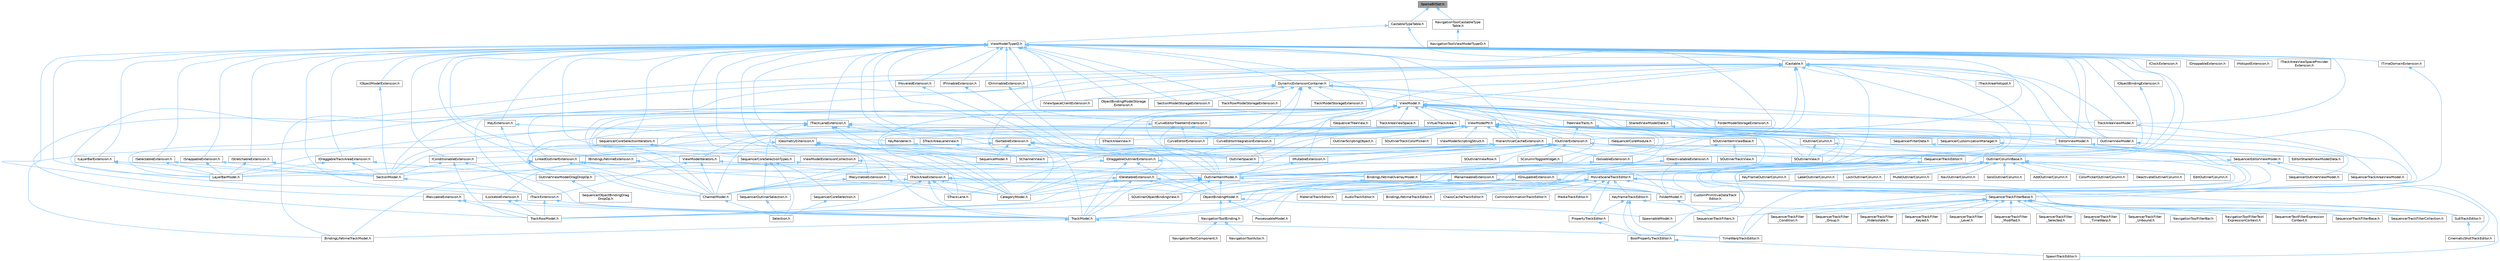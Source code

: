 digraph "SparseBitSet.h"
{
 // INTERACTIVE_SVG=YES
 // LATEX_PDF_SIZE
  bgcolor="transparent";
  edge [fontname=Helvetica,fontsize=10,labelfontname=Helvetica,labelfontsize=10];
  node [fontname=Helvetica,fontsize=10,shape=box,height=0.2,width=0.4];
  Node1 [id="Node000001",label="SparseBitSet.h",height=0.2,width=0.4,color="gray40", fillcolor="grey60", style="filled", fontcolor="black",tooltip=" "];
  Node1 -> Node2 [id="edge1_Node000001_Node000002",dir="back",color="steelblue1",style="solid",tooltip=" "];
  Node2 [id="Node000002",label="CastableTypeTable.h",height=0.2,width=0.4,color="grey40", fillcolor="white", style="filled",URL="$d4/dab/CastableTypeTable_8h.html",tooltip=" "];
  Node2 -> Node3 [id="edge2_Node000002_Node000003",dir="back",color="steelblue1",style="solid",tooltip=" "];
  Node3 [id="Node000003",label="ICastable.h",height=0.2,width=0.4,color="grey40", fillcolor="white", style="filled",URL="$de/de7/ICastable_8h.html",tooltip=" "];
  Node3 -> Node4 [id="edge3_Node000003_Node000004",dir="back",color="steelblue1",style="solid",tooltip=" "];
  Node4 [id="Node000004",label="BindingLifetimeOverlayModel.h",height=0.2,width=0.4,color="grey40", fillcolor="white", style="filled",URL="$d2/d69/BindingLifetimeOverlayModel_8h.html",tooltip=" "];
  Node4 -> Node5 [id="edge4_Node000004_Node000005",dir="back",color="steelblue1",style="solid",tooltip=" "];
  Node5 [id="Node000005",label="ObjectBindingModel.h",height=0.2,width=0.4,color="grey40", fillcolor="white", style="filled",URL="$de/dbc/ObjectBindingModel_8h.html",tooltip=" "];
  Node5 -> Node6 [id="edge5_Node000005_Node000006",dir="back",color="steelblue1",style="solid",tooltip=" "];
  Node6 [id="Node000006",label="NavigationToolBinding.h",height=0.2,width=0.4,color="grey40", fillcolor="white", style="filled",URL="$d0/db5/NavigationToolBinding_8h.html",tooltip=" "];
  Node6 -> Node7 [id="edge6_Node000006_Node000007",dir="back",color="steelblue1",style="solid",tooltip=" "];
  Node7 [id="Node000007",label="NavigationToolActor.h",height=0.2,width=0.4,color="grey40", fillcolor="white", style="filled",URL="$d6/da8/NavigationToolActor_8h.html",tooltip=" "];
  Node6 -> Node8 [id="edge7_Node000006_Node000008",dir="back",color="steelblue1",style="solid",tooltip=" "];
  Node8 [id="Node000008",label="NavigationToolComponent.h",height=0.2,width=0.4,color="grey40", fillcolor="white", style="filled",URL="$d7/dfc/NavigationToolComponent_8h.html",tooltip=" "];
  Node5 -> Node9 [id="edge8_Node000005_Node000009",dir="back",color="steelblue1",style="solid",tooltip=" "];
  Node9 [id="Node000009",label="PossessableModel.h",height=0.2,width=0.4,color="grey40", fillcolor="white", style="filled",URL="$d5/d01/PossessableModel_8h.html",tooltip=" "];
  Node5 -> Node10 [id="edge9_Node000005_Node000010",dir="back",color="steelblue1",style="solid",tooltip=" "];
  Node10 [id="Node000010",label="SpawnableModel.h",height=0.2,width=0.4,color="grey40", fillcolor="white", style="filled",URL="$d0/dd5/SpawnableModel_8h.html",tooltip=" "];
  Node3 -> Node11 [id="edge10_Node000003_Node000011",dir="back",color="steelblue1",style="solid",tooltip=" "];
  Node11 [id="Node000011",label="BindingLifetimeTrackModel.h",height=0.2,width=0.4,color="grey40", fillcolor="white", style="filled",URL="$d5/d30/BindingLifetimeTrackModel_8h.html",tooltip=" "];
  Node3 -> Node12 [id="edge11_Node000003_Node000012",dir="back",color="steelblue1",style="solid",tooltip=" "];
  Node12 [id="Node000012",label="CategoryModel.h",height=0.2,width=0.4,color="grey40", fillcolor="white", style="filled",URL="$db/dfe/CategoryModel_8h.html",tooltip=" "];
  Node3 -> Node13 [id="edge12_Node000003_Node000013",dir="back",color="steelblue1",style="solid",tooltip=" "];
  Node13 [id="Node000013",label="ChannelModel.h",height=0.2,width=0.4,color="grey40", fillcolor="white", style="filled",URL="$de/d30/ChannelModel_8h.html",tooltip=" "];
  Node13 -> Node14 [id="edge13_Node000013_Node000014",dir="back",color="steelblue1",style="solid",tooltip=" "];
  Node14 [id="Node000014",label="Selection.h",height=0.2,width=0.4,color="grey40", fillcolor="white", style="filled",URL="$dd/dc2/Editor_2Sequencer_2Public_2MVVM_2Selection_2Selection_8h.html",tooltip=" "];
  Node3 -> Node15 [id="edge14_Node000003_Node000015",dir="back",color="steelblue1",style="solid",tooltip=" "];
  Node15 [id="Node000015",label="DynamicExtensionContainer.h",height=0.2,width=0.4,color="grey40", fillcolor="white", style="filled",URL="$db/d88/DynamicExtensionContainer_8h.html",tooltip=" "];
  Node15 -> Node16 [id="edge15_Node000015_Node000016",dir="back",color="steelblue1",style="solid",tooltip=" "];
  Node16 [id="Node000016",label="CurveEditorExtension.h",height=0.2,width=0.4,color="grey40", fillcolor="white", style="filled",URL="$da/d91/CurveEditorExtension_8h.html",tooltip=" "];
  Node15 -> Node17 [id="edge16_Node000015_Node000017",dir="back",color="steelblue1",style="solid",tooltip=" "];
  Node17 [id="Node000017",label="CurveEditorIntegrationExtension.h",height=0.2,width=0.4,color="grey40", fillcolor="white", style="filled",URL="$d9/ddc/CurveEditorIntegrationExtension_8h.html",tooltip=" "];
  Node15 -> Node18 [id="edge17_Node000015_Node000018",dir="back",color="steelblue1",style="solid",tooltip=" "];
  Node18 [id="Node000018",label="FolderModelStorageExtension.h",height=0.2,width=0.4,color="grey40", fillcolor="white", style="filled",URL="$d6/d60/FolderModelStorageExtension_8h.html",tooltip=" "];
  Node15 -> Node19 [id="edge18_Node000015_Node000019",dir="back",color="steelblue1",style="solid",tooltip=" "];
  Node19 [id="Node000019",label="HierarchicalCacheExtension.h",height=0.2,width=0.4,color="grey40", fillcolor="white", style="filled",URL="$da/d29/HierarchicalCacheExtension_8h.html",tooltip=" "];
  Node19 -> Node20 [id="edge19_Node000019_Node000020",dir="back",color="steelblue1",style="solid",tooltip=" "];
  Node20 [id="Node000020",label="IConditionableExtension.h",height=0.2,width=0.4,color="grey40", fillcolor="white", style="filled",URL="$d3/d60/IConditionableExtension_8h.html",tooltip=" "];
  Node20 -> Node21 [id="edge20_Node000020_Node000021",dir="back",color="steelblue1",style="solid",tooltip=" "];
  Node21 [id="Node000021",label="SectionModel.h",height=0.2,width=0.4,color="grey40", fillcolor="white", style="filled",URL="$d7/d0c/SectionModel_8h.html",tooltip=" "];
  Node21 -> Node22 [id="edge21_Node000021_Node000022",dir="back",color="steelblue1",style="solid",tooltip=" "];
  Node22 [id="Node000022",label="ITrackExtension.h",height=0.2,width=0.4,color="grey40", fillcolor="white", style="filled",URL="$d4/d09/ITrackExtension_8h.html",tooltip=" "];
  Node22 -> Node23 [id="edge22_Node000022_Node000023",dir="back",color="steelblue1",style="solid",tooltip=" "];
  Node23 [id="Node000023",label="TrackModel.h",height=0.2,width=0.4,color="grey40", fillcolor="white", style="filled",URL="$db/d94/TrackModel_8h.html",tooltip=" "];
  Node23 -> Node11 [id="edge23_Node000023_Node000011",dir="back",color="steelblue1",style="solid",tooltip=" "];
  Node23 -> Node24 [id="edge24_Node000023_Node000024",dir="back",color="steelblue1",style="solid",tooltip=" "];
  Node24 [id="Node000024",label="TimeWarpTrackEditor.h",height=0.2,width=0.4,color="grey40", fillcolor="white", style="filled",URL="$dc/d2e/TimeWarpTrackEditor_8h.html",tooltip=" "];
  Node22 -> Node25 [id="edge25_Node000022_Node000025",dir="back",color="steelblue1",style="solid",tooltip=" "];
  Node25 [id="Node000025",label="TrackRowModel.h",height=0.2,width=0.4,color="grey40", fillcolor="white", style="filled",URL="$d8/db5/TrackRowModel_8h.html",tooltip=" "];
  Node20 -> Node23 [id="edge26_Node000020_Node000023",dir="back",color="steelblue1",style="solid",tooltip=" "];
  Node20 -> Node25 [id="edge27_Node000020_Node000025",dir="back",color="steelblue1",style="solid",tooltip=" "];
  Node19 -> Node26 [id="edge28_Node000019_Node000026",dir="back",color="steelblue1",style="solid",tooltip=" "];
  Node26 [id="Node000026",label="IDeactivatableExtension.h",height=0.2,width=0.4,color="grey40", fillcolor="white", style="filled",URL="$dd/d9e/IDeactivatableExtension_8h.html",tooltip=" "];
  Node26 -> Node27 [id="edge29_Node000026_Node000027",dir="back",color="steelblue1",style="solid",tooltip=" "];
  Node27 [id="Node000027",label="FolderModel.h",height=0.2,width=0.4,color="grey40", fillcolor="white", style="filled",URL="$d4/d1d/FolderModel_8h.html",tooltip=" "];
  Node27 -> Node28 [id="edge30_Node000027_Node000028",dir="back",color="steelblue1",style="solid",tooltip=" "];
  Node28 [id="Node000028",label="SequencerTrackFilters.h",height=0.2,width=0.4,color="grey40", fillcolor="white", style="filled",URL="$df/d72/SequencerTrackFilters_8h.html",tooltip=" "];
  Node26 -> Node29 [id="edge31_Node000026_Node000029",dir="back",color="steelblue1",style="solid",tooltip=" "];
  Node29 [id="Node000029",label="OutlinerItemModel.h",height=0.2,width=0.4,color="grey40", fillcolor="white", style="filled",URL="$da/dbf/OutlinerItemModel_8h.html",tooltip=" "];
  Node29 -> Node12 [id="edge32_Node000029_Node000012",dir="back",color="steelblue1",style="solid",tooltip=" "];
  Node29 -> Node13 [id="edge33_Node000029_Node000013",dir="back",color="steelblue1",style="solid",tooltip=" "];
  Node29 -> Node27 [id="edge34_Node000029_Node000027",dir="back",color="steelblue1",style="solid",tooltip=" "];
  Node29 -> Node5 [id="edge35_Node000029_Node000005",dir="back",color="steelblue1",style="solid",tooltip=" "];
  Node29 -> Node30 [id="edge36_Node000029_Node000030",dir="back",color="steelblue1",style="solid",tooltip=" "];
  Node30 [id="Node000030",label="SOutlinerObjectBindingView.h",height=0.2,width=0.4,color="grey40", fillcolor="white", style="filled",URL="$d1/dfa/SOutlinerObjectBindingView_8h.html",tooltip=" "];
  Node29 -> Node23 [id="edge37_Node000029_Node000023",dir="back",color="steelblue1",style="solid",tooltip=" "];
  Node29 -> Node25 [id="edge38_Node000029_Node000025",dir="back",color="steelblue1",style="solid",tooltip=" "];
  Node19 -> Node31 [id="edge39_Node000019_Node000031",dir="back",color="steelblue1",style="solid",tooltip=" "];
  Node31 [id="Node000031",label="ILockableExtension.h",height=0.2,width=0.4,color="grey40", fillcolor="white", style="filled",URL="$dd/d3f/ILockableExtension_8h.html",tooltip=" "];
  Node31 -> Node23 [id="edge40_Node000031_Node000023",dir="back",color="steelblue1",style="solid",tooltip=" "];
  Node31 -> Node25 [id="edge41_Node000031_Node000025",dir="back",color="steelblue1",style="solid",tooltip=" "];
  Node19 -> Node32 [id="edge42_Node000019_Node000032",dir="back",color="steelblue1",style="solid",tooltip=" "];
  Node32 [id="Node000032",label="IMutableExtension.h",height=0.2,width=0.4,color="grey40", fillcolor="white", style="filled",URL="$d9/dca/IMutableExtension_8h.html",tooltip=" "];
  Node32 -> Node29 [id="edge43_Node000032_Node000029",dir="back",color="steelblue1",style="solid",tooltip=" "];
  Node19 -> Node33 [id="edge44_Node000019_Node000033",dir="back",color="steelblue1",style="solid",tooltip=" "];
  Node33 [id="Node000033",label="ISoloableExtension.h",height=0.2,width=0.4,color="grey40", fillcolor="white", style="filled",URL="$d8/d58/ISoloableExtension_8h.html",tooltip=" "];
  Node33 -> Node29 [id="edge45_Node000033_Node000029",dir="back",color="steelblue1",style="solid",tooltip=" "];
  Node19 -> Node29 [id="edge46_Node000019_Node000029",dir="back",color="steelblue1",style="solid",tooltip=" "];
  Node15 -> Node34 [id="edge47_Node000015_Node000034",dir="back",color="steelblue1",style="solid",tooltip=" "];
  Node34 [id="Node000034",label="IViewSpaceClientExtension.h",height=0.2,width=0.4,color="grey40", fillcolor="white", style="filled",URL="$d4/d5c/IViewSpaceClientExtension_8h.html",tooltip=" "];
  Node15 -> Node35 [id="edge48_Node000015_Node000035",dir="back",color="steelblue1",style="solid",tooltip=" "];
  Node35 [id="Node000035",label="ObjectBindingModelStorage\lExtension.h",height=0.2,width=0.4,color="grey40", fillcolor="white", style="filled",URL="$d0/d9f/ObjectBindingModelStorageExtension_8h.html",tooltip=" "];
  Node15 -> Node36 [id="edge49_Node000015_Node000036",dir="back",color="steelblue1",style="solid",tooltip=" "];
  Node36 [id="Node000036",label="SectionModelStorageExtension.h",height=0.2,width=0.4,color="grey40", fillcolor="white", style="filled",URL="$dd/d78/SectionModelStorageExtension_8h.html",tooltip=" "];
  Node15 -> Node24 [id="edge50_Node000015_Node000024",dir="back",color="steelblue1",style="solid",tooltip=" "];
  Node15 -> Node37 [id="edge51_Node000015_Node000037",dir="back",color="steelblue1",style="solid",tooltip=" "];
  Node37 [id="Node000037",label="TrackModelStorageExtension.h",height=0.2,width=0.4,color="grey40", fillcolor="white", style="filled",URL="$d8/d98/TrackModelStorageExtension_8h.html",tooltip=" "];
  Node15 -> Node38 [id="edge52_Node000015_Node000038",dir="back",color="steelblue1",style="solid",tooltip=" "];
  Node38 [id="Node000038",label="TrackRowModelStorageExtension.h",height=0.2,width=0.4,color="grey40", fillcolor="white", style="filled",URL="$d7/d9d/TrackRowModelStorageExtension_8h.html",tooltip=" "];
  Node15 -> Node39 [id="edge53_Node000015_Node000039",dir="back",color="steelblue1",style="solid",tooltip=" "];
  Node39 [id="Node000039",label="ViewModel.h",height=0.2,width=0.4,color="grey40", fillcolor="white", style="filled",URL="$d1/df9/ViewModel_8h.html",tooltip=" "];
  Node39 -> Node4 [id="edge54_Node000039_Node000004",dir="back",color="steelblue1",style="solid",tooltip=" "];
  Node39 -> Node12 [id="edge55_Node000039_Node000012",dir="back",color="steelblue1",style="solid",tooltip=" "];
  Node39 -> Node13 [id="edge56_Node000039_Node000013",dir="back",color="steelblue1",style="solid",tooltip=" "];
  Node39 -> Node16 [id="edge57_Node000039_Node000016",dir="back",color="steelblue1",style="solid",tooltip=" "];
  Node39 -> Node17 [id="edge58_Node000039_Node000017",dir="back",color="steelblue1",style="solid",tooltip=" "];
  Node39 -> Node40 [id="edge59_Node000039_Node000040",dir="back",color="steelblue1",style="solid",tooltip=" "];
  Node40 [id="Node000040",label="EditorViewModel.h",height=0.2,width=0.4,color="grey40", fillcolor="white", style="filled",URL="$da/d6b/EditorViewModel_8h.html",tooltip=" "];
  Node40 -> Node41 [id="edge60_Node000040_Node000041",dir="back",color="steelblue1",style="solid",tooltip=" "];
  Node41 [id="Node000041",label="EditorSharedViewModelData.h",height=0.2,width=0.4,color="grey40", fillcolor="white", style="filled",URL="$dd/dc7/EditorSharedViewModelData_8h.html",tooltip=" "];
  Node40 -> Node42 [id="edge61_Node000040_Node000042",dir="back",color="steelblue1",style="solid",tooltip=" "];
  Node42 [id="Node000042",label="SequencerEditorViewModel.h",height=0.2,width=0.4,color="grey40", fillcolor="white", style="filled",URL="$da/d57/SequencerEditorViewModel_8h.html",tooltip=" "];
  Node42 -> Node4 [id="edge62_Node000042_Node000004",dir="back",color="steelblue1",style="solid",tooltip=" "];
  Node42 -> Node43 [id="edge63_Node000042_Node000043",dir="back",color="steelblue1",style="solid",tooltip=" "];
  Node43 [id="Node000043",label="SequencerOutlinerViewModel.h",height=0.2,width=0.4,color="grey40", fillcolor="white", style="filled",URL="$da/d12/SequencerOutlinerViewModel_8h.html",tooltip=" "];
  Node42 -> Node44 [id="edge64_Node000042_Node000044",dir="back",color="steelblue1",style="solid",tooltip=" "];
  Node44 [id="Node000044",label="SequencerTrackAreaViewModel.h",height=0.2,width=0.4,color="grey40", fillcolor="white", style="filled",URL="$d9/dd2/SequencerTrackAreaViewModel_8h.html",tooltip=" "];
  Node39 -> Node27 [id="edge65_Node000039_Node000027",dir="back",color="steelblue1",style="solid",tooltip=" "];
  Node39 -> Node18 [id="edge66_Node000039_Node000018",dir="back",color="steelblue1",style="solid",tooltip=" "];
  Node39 -> Node45 [id="edge67_Node000039_Node000045",dir="back",color="steelblue1",style="solid",tooltip=" "];
  Node45 [id="Node000045",label="IOutlinerExtension.h",height=0.2,width=0.4,color="grey40", fillcolor="white", style="filled",URL="$db/d1a/IOutlinerExtension_8h.html",tooltip=" "];
  Node45 -> Node12 [id="edge68_Node000045_Node000012",dir="back",color="steelblue1",style="solid",tooltip=" "];
  Node45 -> Node13 [id="edge69_Node000045_Node000013",dir="back",color="steelblue1",style="solid",tooltip=" "];
  Node45 -> Node27 [id="edge70_Node000045_Node000027",dir="back",color="steelblue1",style="solid",tooltip=" "];
  Node45 -> Node46 [id="edge71_Node000045_Node000046",dir="back",color="steelblue1",style="solid",tooltip=" "];
  Node46 [id="Node000046",label="ISequencerTrackEditor.h",height=0.2,width=0.4,color="grey40", fillcolor="white", style="filled",URL="$df/dca/ISequencerTrackEditor_8h.html",tooltip=" "];
  Node46 -> Node47 [id="edge72_Node000046_Node000047",dir="back",color="steelblue1",style="solid",tooltip=" "];
  Node47 [id="Node000047",label="AudioTrackEditor.h",height=0.2,width=0.4,color="grey40", fillcolor="white", style="filled",URL="$dd/d96/AudioTrackEditor_8h.html",tooltip=" "];
  Node46 -> Node48 [id="edge73_Node000046_Node000048",dir="back",color="steelblue1",style="solid",tooltip=" "];
  Node48 [id="Node000048",label="BoolPropertyTrackEditor.h",height=0.2,width=0.4,color="grey40", fillcolor="white", style="filled",URL="$db/d07/BoolPropertyTrackEditor_8h.html",tooltip=" "];
  Node48 -> Node49 [id="edge74_Node000048_Node000049",dir="back",color="steelblue1",style="solid",tooltip=" "];
  Node49 [id="Node000049",label="SpawnTrackEditor.h",height=0.2,width=0.4,color="grey40", fillcolor="white", style="filled",URL="$d5/dac/SpawnTrackEditor_8h.html",tooltip=" "];
  Node46 -> Node50 [id="edge75_Node000046_Node000050",dir="back",color="steelblue1",style="solid",tooltip=" "];
  Node50 [id="Node000050",label="CinematicShotTrackEditor.h",height=0.2,width=0.4,color="grey40", fillcolor="white", style="filled",URL="$d3/d0c/CinematicShotTrackEditor_8h.html",tooltip=" "];
  Node46 -> Node51 [id="edge76_Node000046_Node000051",dir="back",color="steelblue1",style="solid",tooltip=" "];
  Node51 [id="Node000051",label="CustomPrimitiveDataTrack\lEditor.h",height=0.2,width=0.4,color="grey40", fillcolor="white", style="filled",URL="$dc/d8f/CustomPrimitiveDataTrackEditor_8h.html",tooltip=" "];
  Node46 -> Node52 [id="edge77_Node000046_Node000052",dir="back",color="steelblue1",style="solid",tooltip=" "];
  Node52 [id="Node000052",label="MaterialTrackEditor.h",height=0.2,width=0.4,color="grey40", fillcolor="white", style="filled",URL="$d1/d9f/MaterialTrackEditor_8h.html",tooltip=" "];
  Node46 -> Node53 [id="edge78_Node000046_Node000053",dir="back",color="steelblue1",style="solid",tooltip=" "];
  Node53 [id="Node000053",label="MovieSceneTrackEditor.h",height=0.2,width=0.4,color="grey40", fillcolor="white", style="filled",URL="$db/d6c/MovieSceneTrackEditor_8h.html",tooltip=" "];
  Node53 -> Node47 [id="edge79_Node000053_Node000047",dir="back",color="steelblue1",style="solid",tooltip=" "];
  Node53 -> Node54 [id="edge80_Node000053_Node000054",dir="back",color="steelblue1",style="solid",tooltip=" "];
  Node54 [id="Node000054",label="BindingLifetimeTrackEditor.h",height=0.2,width=0.4,color="grey40", fillcolor="white", style="filled",URL="$db/d3c/BindingLifetimeTrackEditor_8h.html",tooltip=" "];
  Node53 -> Node55 [id="edge81_Node000053_Node000055",dir="back",color="steelblue1",style="solid",tooltip=" "];
  Node55 [id="Node000055",label="ChaosCacheTrackEditor.h",height=0.2,width=0.4,color="grey40", fillcolor="white", style="filled",URL="$db/d36/ChaosCacheTrackEditor_8h.html",tooltip=" "];
  Node53 -> Node56 [id="edge82_Node000053_Node000056",dir="back",color="steelblue1",style="solid",tooltip=" "];
  Node56 [id="Node000056",label="CommonAnimationTrackEditor.h",height=0.2,width=0.4,color="grey40", fillcolor="white", style="filled",URL="$d9/d6e/CommonAnimationTrackEditor_8h.html",tooltip=" "];
  Node53 -> Node51 [id="edge83_Node000053_Node000051",dir="back",color="steelblue1",style="solid",tooltip=" "];
  Node53 -> Node57 [id="edge84_Node000053_Node000057",dir="back",color="steelblue1",style="solid",tooltip=" "];
  Node57 [id="Node000057",label="KeyframeTrackEditor.h",height=0.2,width=0.4,color="grey40", fillcolor="white", style="filled",URL="$dd/d47/KeyframeTrackEditor_8h.html",tooltip=" "];
  Node57 -> Node48 [id="edge85_Node000057_Node000048",dir="back",color="steelblue1",style="solid",tooltip=" "];
  Node57 -> Node58 [id="edge86_Node000057_Node000058",dir="back",color="steelblue1",style="solid",tooltip=" "];
  Node58 [id="Node000058",label="PropertyTrackEditor.h",height=0.2,width=0.4,color="grey40", fillcolor="white", style="filled",URL="$da/d9a/PropertyTrackEditor_8h.html",tooltip=" "];
  Node58 -> Node48 [id="edge87_Node000058_Node000048",dir="back",color="steelblue1",style="solid",tooltip=" "];
  Node57 -> Node59 [id="edge88_Node000057_Node000059",dir="back",color="steelblue1",style="solid",tooltip=" "];
  Node59 [id="Node000059",label="SubTrackEditor.h",height=0.2,width=0.4,color="grey40", fillcolor="white", style="filled",URL="$d8/d5b/SubTrackEditor_8h.html",tooltip=" "];
  Node59 -> Node50 [id="edge89_Node000059_Node000050",dir="back",color="steelblue1",style="solid",tooltip=" "];
  Node57 -> Node24 [id="edge90_Node000057_Node000024",dir="back",color="steelblue1",style="solid",tooltip=" "];
  Node53 -> Node52 [id="edge91_Node000053_Node000052",dir="back",color="steelblue1",style="solid",tooltip=" "];
  Node53 -> Node60 [id="edge92_Node000053_Node000060",dir="back",color="steelblue1",style="solid",tooltip=" "];
  Node60 [id="Node000060",label="MediaTrackEditor.h",height=0.2,width=0.4,color="grey40", fillcolor="white", style="filled",URL="$d0/d41/MediaTrackEditor_8h.html",tooltip=" "];
  Node53 -> Node58 [id="edge93_Node000053_Node000058",dir="back",color="steelblue1",style="solid",tooltip=" "];
  Node53 -> Node61 [id="edge94_Node000053_Node000061",dir="back",color="steelblue1",style="solid",tooltip=" "];
  Node61 [id="Node000061",label="SequencerTrackFilterBase.h",height=0.2,width=0.4,color="grey40", fillcolor="white", style="filled",URL="$d8/def/Filters_2SequencerTrackFilterBase_8h.html",tooltip=" "];
  Node61 -> Node62 [id="edge95_Node000061_Node000062",dir="back",color="steelblue1",style="solid",tooltip=" "];
  Node62 [id="Node000062",label="NavigationToolFilterBar.h",height=0.2,width=0.4,color="grey40", fillcolor="white", style="filled",URL="$df/d14/NavigationToolFilterBar_8h.html",tooltip=" "];
  Node61 -> Node63 [id="edge96_Node000061_Node000063",dir="back",color="steelblue1",style="solid",tooltip=" "];
  Node63 [id="Node000063",label="NavigationToolFilterText\lExpressionContext.h",height=0.2,width=0.4,color="grey40", fillcolor="white", style="filled",URL="$d8/dd2/NavigationToolFilterTextExpressionContext_8h.html",tooltip=" "];
  Node61 -> Node64 [id="edge97_Node000061_Node000064",dir="back",color="steelblue1",style="solid",tooltip=" "];
  Node64 [id="Node000064",label="SequencerTextFilterExpression\lContext.h",height=0.2,width=0.4,color="grey40", fillcolor="white", style="filled",URL="$d0/d9f/SequencerTextFilterExpressionContext_8h.html",tooltip=" "];
  Node61 -> Node65 [id="edge98_Node000061_Node000065",dir="back",color="steelblue1",style="solid",tooltip=" "];
  Node65 [id="Node000065",label="SequencerTrackFilterBase.h",height=0.2,width=0.4,color="grey40", fillcolor="white", style="filled",URL="$d8/d4d/SequencerTrackFilterBase_8h.html",tooltip=" "];
  Node61 -> Node66 [id="edge99_Node000061_Node000066",dir="back",color="steelblue1",style="solid",tooltip=" "];
  Node66 [id="Node000066",label="SequencerTrackFilterCollection.h",height=0.2,width=0.4,color="grey40", fillcolor="white", style="filled",URL="$d8/de2/SequencerTrackFilterCollection_8h.html",tooltip=" "];
  Node61 -> Node67 [id="edge100_Node000061_Node000067",dir="back",color="steelblue1",style="solid",tooltip=" "];
  Node67 [id="Node000067",label="SequencerTrackFilter\l_Condition.h",height=0.2,width=0.4,color="grey40", fillcolor="white", style="filled",URL="$df/d17/SequencerTrackFilter__Condition_8h.html",tooltip=" "];
  Node61 -> Node68 [id="edge101_Node000061_Node000068",dir="back",color="steelblue1",style="solid",tooltip=" "];
  Node68 [id="Node000068",label="SequencerTrackFilter\l_Group.h",height=0.2,width=0.4,color="grey40", fillcolor="white", style="filled",URL="$da/dea/SequencerTrackFilter__Group_8h.html",tooltip=" "];
  Node61 -> Node69 [id="edge102_Node000061_Node000069",dir="back",color="steelblue1",style="solid",tooltip=" "];
  Node69 [id="Node000069",label="SequencerTrackFilter\l_HideIsolate.h",height=0.2,width=0.4,color="grey40", fillcolor="white", style="filled",URL="$d3/d55/SequencerTrackFilter__HideIsolate_8h.html",tooltip=" "];
  Node61 -> Node70 [id="edge103_Node000061_Node000070",dir="back",color="steelblue1",style="solid",tooltip=" "];
  Node70 [id="Node000070",label="SequencerTrackFilter\l_Keyed.h",height=0.2,width=0.4,color="grey40", fillcolor="white", style="filled",URL="$d4/d2d/SequencerTrackFilter__Keyed_8h.html",tooltip=" "];
  Node61 -> Node71 [id="edge104_Node000061_Node000071",dir="back",color="steelblue1",style="solid",tooltip=" "];
  Node71 [id="Node000071",label="SequencerTrackFilter\l_Level.h",height=0.2,width=0.4,color="grey40", fillcolor="white", style="filled",URL="$d2/d6c/SequencerTrackFilter__Level_8h.html",tooltip=" "];
  Node61 -> Node72 [id="edge105_Node000061_Node000072",dir="back",color="steelblue1",style="solid",tooltip=" "];
  Node72 [id="Node000072",label="SequencerTrackFilter\l_Modified.h",height=0.2,width=0.4,color="grey40", fillcolor="white", style="filled",URL="$d0/dd9/SequencerTrackFilter__Modified_8h.html",tooltip=" "];
  Node61 -> Node73 [id="edge106_Node000061_Node000073",dir="back",color="steelblue1",style="solid",tooltip=" "];
  Node73 [id="Node000073",label="SequencerTrackFilter\l_Selected.h",height=0.2,width=0.4,color="grey40", fillcolor="white", style="filled",URL="$dc/d54/SequencerTrackFilter__Selected_8h.html",tooltip=" "];
  Node61 -> Node74 [id="edge107_Node000061_Node000074",dir="back",color="steelblue1",style="solid",tooltip=" "];
  Node74 [id="Node000074",label="SequencerTrackFilter\l_TimeWarp.h",height=0.2,width=0.4,color="grey40", fillcolor="white", style="filled",URL="$d6/dd0/SequencerTrackFilter__TimeWarp_8h.html",tooltip=" "];
  Node61 -> Node75 [id="edge108_Node000061_Node000075",dir="back",color="steelblue1",style="solid",tooltip=" "];
  Node75 [id="Node000075",label="SequencerTrackFilter\l_Unbound.h",height=0.2,width=0.4,color="grey40", fillcolor="white", style="filled",URL="$d0/dd1/SequencerTrackFilter__Unbound_8h.html",tooltip=" "];
  Node61 -> Node28 [id="edge109_Node000061_Node000028",dir="back",color="steelblue1",style="solid",tooltip=" "];
  Node53 -> Node59 [id="edge110_Node000053_Node000059",dir="back",color="steelblue1",style="solid",tooltip=" "];
  Node46 -> Node49 [id="edge111_Node000046_Node000049",dir="back",color="steelblue1",style="solid",tooltip=" "];
  Node46 -> Node59 [id="edge112_Node000046_Node000059",dir="back",color="steelblue1",style="solid",tooltip=" "];
  Node45 -> Node76 [id="edge113_Node000045_Node000076",dir="back",color="steelblue1",style="solid",tooltip=" "];
  Node76 [id="Node000076",label="LinkedOutlinerExtension.h",height=0.2,width=0.4,color="grey40", fillcolor="white", style="filled",URL="$da/d0f/LinkedOutlinerExtension_8h.html",tooltip=" "];
  Node76 -> Node4 [id="edge114_Node000076_Node000004",dir="back",color="steelblue1",style="solid",tooltip=" "];
  Node76 -> Node12 [id="edge115_Node000076_Node000012",dir="back",color="steelblue1",style="solid",tooltip=" "];
  Node76 -> Node13 [id="edge116_Node000076_Node000013",dir="back",color="steelblue1",style="solid",tooltip=" "];
  Node76 -> Node77 [id="edge117_Node000076_Node000077",dir="back",color="steelblue1",style="solid",tooltip=" "];
  Node77 [id="Node000077",label="LayerBarModel.h",height=0.2,width=0.4,color="grey40", fillcolor="white", style="filled",URL="$dd/daa/LayerBarModel_8h.html",tooltip=" "];
  Node76 -> Node21 [id="edge118_Node000076_Node000021",dir="back",color="steelblue1",style="solid",tooltip=" "];
  Node45 -> Node29 [id="edge119_Node000045_Node000029",dir="back",color="steelblue1",style="solid",tooltip=" "];
  Node45 -> Node78 [id="edge120_Node000045_Node000078",dir="back",color="steelblue1",style="solid",tooltip=" "];
  Node78 [id="Node000078",label="OutlinerSpacer.h",height=0.2,width=0.4,color="grey40", fillcolor="white", style="filled",URL="$dd/d3e/OutlinerSpacer_8h.html",tooltip=" "];
  Node45 -> Node79 [id="edge121_Node000045_Node000079",dir="back",color="steelblue1",style="solid",tooltip=" "];
  Node79 [id="Node000079",label="SColumnToggleWidget.h",height=0.2,width=0.4,color="grey40", fillcolor="white", style="filled",URL="$de/d8d/SColumnToggleWidget_8h.html",tooltip=" "];
  Node45 -> Node80 [id="edge122_Node000045_Node000080",dir="back",color="steelblue1",style="solid",tooltip=" "];
  Node80 [id="Node000080",label="SOutlinerView.h",height=0.2,width=0.4,color="grey40", fillcolor="white", style="filled",URL="$d5/de1/SOutlinerView_8h.html",tooltip=" "];
  Node45 -> Node81 [id="edge123_Node000045_Node000081",dir="back",color="steelblue1",style="solid",tooltip=" "];
  Node81 [id="Node000081",label="SOutlinerViewRow.h",height=0.2,width=0.4,color="grey40", fillcolor="white", style="filled",URL="$db/de3/SOutlinerViewRow_8h.html",tooltip=" "];
  Node45 -> Node82 [id="edge124_Node000045_Node000082",dir="back",color="steelblue1",style="solid",tooltip=" "];
  Node82 [id="Node000082",label="STrackLane.h",height=0.2,width=0.4,color="grey40", fillcolor="white", style="filled",URL="$d2/d8f/STrackLane_8h.html",tooltip=" "];
  Node45 -> Node83 [id="edge125_Node000045_Node000083",dir="back",color="steelblue1",style="solid",tooltip=" "];
  Node83 [id="Node000083",label="SequenceModel.h",height=0.2,width=0.4,color="grey40", fillcolor="white", style="filled",URL="$d4/d28/SequenceModel_8h.html",tooltip=" "];
  Node39 -> Node84 [id="edge126_Node000039_Node000084",dir="back",color="steelblue1",style="solid",tooltip=" "];
  Node84 [id="Node000084",label="ISequencerTreeView.h",height=0.2,width=0.4,color="grey40", fillcolor="white", style="filled",URL="$df/db6/ISequencerTreeView_8h.html",tooltip=" "];
  Node39 -> Node22 [id="edge127_Node000039_Node000022",dir="back",color="steelblue1",style="solid",tooltip=" "];
  Node39 -> Node77 [id="edge128_Node000039_Node000077",dir="back",color="steelblue1",style="solid",tooltip=" "];
  Node39 -> Node5 [id="edge129_Node000039_Node000005",dir="back",color="steelblue1",style="solid",tooltip=" "];
  Node39 -> Node29 [id="edge130_Node000039_Node000029",dir="back",color="steelblue1",style="solid",tooltip=" "];
  Node39 -> Node78 [id="edge131_Node000039_Node000078",dir="back",color="steelblue1",style="solid",tooltip=" "];
  Node39 -> Node85 [id="edge132_Node000039_Node000085",dir="back",color="steelblue1",style="solid",tooltip=" "];
  Node85 [id="Node000085",label="OutlinerViewModel.h",height=0.2,width=0.4,color="grey40", fillcolor="white", style="filled",URL="$dd/d41/OutlinerViewModel_8h.html",tooltip=" "];
  Node85 -> Node43 [id="edge133_Node000085_Node000043",dir="back",color="steelblue1",style="solid",tooltip=" "];
  Node39 -> Node86 [id="edge134_Node000039_Node000086",dir="back",color="steelblue1",style="solid",tooltip=" "];
  Node86 [id="Node000086",label="STrackAreaView.h",height=0.2,width=0.4,color="grey40", fillcolor="white", style="filled",URL="$de/d32/STrackAreaView_8h.html",tooltip=" "];
  Node39 -> Node21 [id="edge135_Node000039_Node000021",dir="back",color="steelblue1",style="solid",tooltip=" "];
  Node39 -> Node83 [id="edge136_Node000039_Node000083",dir="back",color="steelblue1",style="solid",tooltip=" "];
  Node39 -> Node87 [id="edge137_Node000039_Node000087",dir="back",color="steelblue1",style="solid",tooltip=" "];
  Node87 [id="Node000087",label="SharedViewModelData.h",height=0.2,width=0.4,color="grey40", fillcolor="white", style="filled",URL="$da/df4/SharedViewModelData_8h.html",tooltip=" "];
  Node87 -> Node41 [id="edge138_Node000087_Node000041",dir="back",color="steelblue1",style="solid",tooltip=" "];
  Node39 -> Node88 [id="edge139_Node000039_Node000088",dir="back",color="steelblue1",style="solid",tooltip=" "];
  Node88 [id="Node000088",label="TrackAreaViewModel.h",height=0.2,width=0.4,color="grey40", fillcolor="white", style="filled",URL="$dd/d8e/TrackAreaViewModel_8h.html",tooltip=" "];
  Node88 -> Node44 [id="edge140_Node000088_Node000044",dir="back",color="steelblue1",style="solid",tooltip=" "];
  Node39 -> Node89 [id="edge141_Node000039_Node000089",dir="back",color="steelblue1",style="solid",tooltip=" "];
  Node89 [id="Node000089",label="TrackAreaViewSpace.h",height=0.2,width=0.4,color="grey40", fillcolor="white", style="filled",URL="$d8/d1e/TrackAreaViewSpace_8h.html",tooltip=" "];
  Node39 -> Node23 [id="edge142_Node000039_Node000023",dir="back",color="steelblue1",style="solid",tooltip=" "];
  Node39 -> Node25 [id="edge143_Node000039_Node000025",dir="back",color="steelblue1",style="solid",tooltip=" "];
  Node39 -> Node90 [id="edge144_Node000039_Node000090",dir="back",color="steelblue1",style="solid",tooltip=" "];
  Node90 [id="Node000090",label="TreeViewTraits.h",height=0.2,width=0.4,color="grey40", fillcolor="white", style="filled",URL="$d2/d3b/TreeViewTraits_8h.html",tooltip=" "];
  Node90 -> Node45 [id="edge145_Node000090_Node000045",dir="back",color="steelblue1",style="solid",tooltip=" "];
  Node90 -> Node80 [id="edge146_Node000090_Node000080",dir="back",color="steelblue1",style="solid",tooltip=" "];
  Node39 -> Node91 [id="edge147_Node000039_Node000091",dir="back",color="steelblue1",style="solid",tooltip=" "];
  Node91 [id="Node000091",label="ViewModelIterators.h",height=0.2,width=0.4,color="grey40", fillcolor="white", style="filled",URL="$d8/d24/ViewModelIterators_8h.html",tooltip=" "];
  Node91 -> Node12 [id="edge148_Node000091_Node000012",dir="back",color="steelblue1",style="solid",tooltip=" "];
  Node91 -> Node13 [id="edge149_Node000091_Node000013",dir="back",color="steelblue1",style="solid",tooltip=" "];
  Node91 -> Node92 [id="edge150_Node000091_Node000092",dir="back",color="steelblue1",style="solid",tooltip=" "];
  Node92 [id="Node000092",label="ITrackAreaExtension.h",height=0.2,width=0.4,color="grey40", fillcolor="white", style="filled",URL="$d4/d6c/ITrackAreaExtension_8h.html",tooltip=" "];
  Node92 -> Node12 [id="edge151_Node000092_Node000012",dir="back",color="steelblue1",style="solid",tooltip=" "];
  Node92 -> Node13 [id="edge152_Node000092_Node000013",dir="back",color="steelblue1",style="solid",tooltip=" "];
  Node92 -> Node27 [id="edge153_Node000092_Node000027",dir="back",color="steelblue1",style="solid",tooltip=" "];
  Node92 -> Node5 [id="edge154_Node000092_Node000005",dir="back",color="steelblue1",style="solid",tooltip=" "];
  Node92 -> Node82 [id="edge155_Node000092_Node000082",dir="back",color="steelblue1",style="solid",tooltip=" "];
  Node92 -> Node23 [id="edge156_Node000092_Node000023",dir="back",color="steelblue1",style="solid",tooltip=" "];
  Node92 -> Node25 [id="edge157_Node000092_Node000025",dir="back",color="steelblue1",style="solid",tooltip=" "];
  Node91 -> Node22 [id="edge158_Node000091_Node000022",dir="back",color="steelblue1",style="solid",tooltip=" "];
  Node39 -> Node93 [id="edge159_Node000039_Node000093",dir="back",color="steelblue1",style="solid",tooltip=" "];
  Node93 [id="Node000093",label="ViewModelPtr.h",height=0.2,width=0.4,color="grey40", fillcolor="white", style="filled",URL="$dc/d8f/ViewModelPtr_8h.html",tooltip=" "];
  Node93 -> Node12 [id="edge160_Node000093_Node000012",dir="back",color="steelblue1",style="solid",tooltip=" "];
  Node93 -> Node13 [id="edge161_Node000093_Node000013",dir="back",color="steelblue1",style="solid",tooltip=" "];
  Node93 -> Node16 [id="edge162_Node000093_Node000016",dir="back",color="steelblue1",style="solid",tooltip=" "];
  Node93 -> Node17 [id="edge163_Node000093_Node000017",dir="back",color="steelblue1",style="solid",tooltip=" "];
  Node93 -> Node40 [id="edge164_Node000093_Node000040",dir="back",color="steelblue1",style="solid",tooltip=" "];
  Node93 -> Node19 [id="edge165_Node000093_Node000019",dir="back",color="steelblue1",style="solid",tooltip=" "];
  Node93 -> Node94 [id="edge166_Node000093_Node000094",dir="back",color="steelblue1",style="solid",tooltip=" "];
  Node94 [id="Node000094",label="IOutlinerColumn.h",height=0.2,width=0.4,color="grey40", fillcolor="white", style="filled",URL="$d7/da4/IOutlinerColumn_8h.html",tooltip=" "];
  Node94 -> Node95 [id="edge167_Node000094_Node000095",dir="back",color="steelblue1",style="solid",tooltip=" "];
  Node95 [id="Node000095",label="OutlinerColumnBase.h",height=0.2,width=0.4,color="grey40", fillcolor="white", style="filled",URL="$df/dab/OutlinerColumnBase_8h.html",tooltip=" "];
  Node95 -> Node96 [id="edge168_Node000095_Node000096",dir="back",color="steelblue1",style="solid",tooltip=" "];
  Node96 [id="Node000096",label="AddOutlinerColumn.h",height=0.2,width=0.4,color="grey40", fillcolor="white", style="filled",URL="$d3/d3a/AddOutlinerColumn_8h.html",tooltip=" "];
  Node95 -> Node97 [id="edge169_Node000095_Node000097",dir="back",color="steelblue1",style="solid",tooltip=" "];
  Node97 [id="Node000097",label="ColorPickerOutlinerColumn.h",height=0.2,width=0.4,color="grey40", fillcolor="white", style="filled",URL="$d5/da7/ColorPickerOutlinerColumn_8h.html",tooltip=" "];
  Node95 -> Node98 [id="edge170_Node000095_Node000098",dir="back",color="steelblue1",style="solid",tooltip=" "];
  Node98 [id="Node000098",label="DeactivateOutlinerColumn.h",height=0.2,width=0.4,color="grey40", fillcolor="white", style="filled",URL="$d8/d5a/DeactivateOutlinerColumn_8h.html",tooltip=" "];
  Node95 -> Node99 [id="edge171_Node000095_Node000099",dir="back",color="steelblue1",style="solid",tooltip=" "];
  Node99 [id="Node000099",label="EditOutlinerColumn.h",height=0.2,width=0.4,color="grey40", fillcolor="white", style="filled",URL="$de/d18/EditOutlinerColumn_8h.html",tooltip=" "];
  Node95 -> Node100 [id="edge172_Node000095_Node000100",dir="back",color="steelblue1",style="solid",tooltip=" "];
  Node100 [id="Node000100",label="KeyFrameOutlinerColumn.h",height=0.2,width=0.4,color="grey40", fillcolor="white", style="filled",URL="$df/da3/KeyFrameOutlinerColumn_8h.html",tooltip=" "];
  Node95 -> Node101 [id="edge173_Node000095_Node000101",dir="back",color="steelblue1",style="solid",tooltip=" "];
  Node101 [id="Node000101",label="LabelOutlinerColumn.h",height=0.2,width=0.4,color="grey40", fillcolor="white", style="filled",URL="$d5/dba/LabelOutlinerColumn_8h.html",tooltip=" "];
  Node95 -> Node102 [id="edge174_Node000095_Node000102",dir="back",color="steelblue1",style="solid",tooltip=" "];
  Node102 [id="Node000102",label="LockOutlinerColumn.h",height=0.2,width=0.4,color="grey40", fillcolor="white", style="filled",URL="$d1/d70/LockOutlinerColumn_8h.html",tooltip=" "];
  Node95 -> Node103 [id="edge175_Node000095_Node000103",dir="back",color="steelblue1",style="solid",tooltip=" "];
  Node103 [id="Node000103",label="MuteOutlinerColumn.h",height=0.2,width=0.4,color="grey40", fillcolor="white", style="filled",URL="$d9/d68/MuteOutlinerColumn_8h.html",tooltip=" "];
  Node95 -> Node104 [id="edge176_Node000095_Node000104",dir="back",color="steelblue1",style="solid",tooltip=" "];
  Node104 [id="Node000104",label="NavOutlinerColumn.h",height=0.2,width=0.4,color="grey40", fillcolor="white", style="filled",URL="$d5/d7c/NavOutlinerColumn_8h.html",tooltip=" "];
  Node95 -> Node105 [id="edge177_Node000095_Node000105",dir="back",color="steelblue1",style="solid",tooltip=" "];
  Node105 [id="Node000105",label="SoloOutlinerColumn.h",height=0.2,width=0.4,color="grey40", fillcolor="white", style="filled",URL="$d5/dec/SoloOutlinerColumn_8h.html",tooltip=" "];
  Node94 -> Node80 [id="edge178_Node000094_Node000080",dir="back",color="steelblue1",style="solid",tooltip=" "];
  Node93 -> Node45 [id="edge179_Node000093_Node000045",dir="back",color="steelblue1",style="solid",tooltip=" "];
  Node93 -> Node106 [id="edge180_Node000093_Node000106",dir="back",color="steelblue1",style="solid",tooltip=" "];
  Node106 [id="Node000106",label="ISequencerCoreModule.h",height=0.2,width=0.4,color="grey40", fillcolor="white", style="filled",URL="$d8/dd3/ISequencerCoreModule_8h.html",tooltip=" "];
  Node93 -> Node46 [id="edge181_Node000093_Node000046",dir="back",color="steelblue1",style="solid",tooltip=" "];
  Node93 -> Node107 [id="edge182_Node000093_Node000107",dir="back",color="steelblue1",style="solid",tooltip=" "];
  Node107 [id="Node000107",label="KeyRenderer.h",height=0.2,width=0.4,color="grey40", fillcolor="white", style="filled",URL="$d1/d2c/KeyRenderer_8h.html",tooltip=" "];
  Node107 -> Node108 [id="edge183_Node000107_Node000108",dir="back",color="steelblue1",style="solid",tooltip=" "];
  Node108 [id="Node000108",label="SChannelView.h",height=0.2,width=0.4,color="grey40", fillcolor="white", style="filled",URL="$d8/d78/SChannelView_8h.html",tooltip=" "];
  Node93 -> Node76 [id="edge184_Node000093_Node000076",dir="back",color="steelblue1",style="solid",tooltip=" "];
  Node93 -> Node109 [id="edge185_Node000093_Node000109",dir="back",color="steelblue1",style="solid",tooltip=" "];
  Node109 [id="Node000109",label="OutlinerScriptingObject.h",height=0.2,width=0.4,color="grey40", fillcolor="white", style="filled",URL="$d8/deb/OutlinerScriptingObject_8h.html",tooltip=" "];
  Node93 -> Node78 [id="edge186_Node000093_Node000078",dir="back",color="steelblue1",style="solid",tooltip=" "];
  Node93 -> Node85 [id="edge187_Node000093_Node000085",dir="back",color="steelblue1",style="solid",tooltip=" "];
  Node93 -> Node110 [id="edge188_Node000093_Node000110",dir="back",color="steelblue1",style="solid",tooltip=" "];
  Node110 [id="Node000110",label="OutlinerViewModelDragDropOp.h",height=0.2,width=0.4,color="grey40", fillcolor="white", style="filled",URL="$d5/d01/OutlinerViewModelDragDropOp_8h.html",tooltip=" "];
  Node110 -> Node111 [id="edge189_Node000110_Node000111",dir="back",color="steelblue1",style="solid",tooltip=" "];
  Node111 [id="Node000111",label="SequencerObjectBindingDrag\lDropOp.h",height=0.2,width=0.4,color="grey40", fillcolor="white", style="filled",URL="$dc/d4e/SequencerObjectBindingDragDropOp_8h.html",tooltip=" "];
  Node93 -> Node108 [id="edge190_Node000093_Node000108",dir="back",color="steelblue1",style="solid",tooltip=" "];
  Node93 -> Node79 [id="edge191_Node000093_Node000079",dir="back",color="steelblue1",style="solid",tooltip=" "];
  Node93 -> Node112 [id="edge192_Node000093_Node000112",dir="back",color="steelblue1",style="solid",tooltip=" "];
  Node112 [id="Node000112",label="SOutlinerItemViewBase.h",height=0.2,width=0.4,color="grey40", fillcolor="white", style="filled",URL="$d8/d1b/SOutlinerItemViewBase_8h.html",tooltip=" "];
  Node112 -> Node30 [id="edge193_Node000112_Node000030",dir="back",color="steelblue1",style="solid",tooltip=" "];
  Node112 -> Node113 [id="edge194_Node000112_Node000113",dir="back",color="steelblue1",style="solid",tooltip=" "];
  Node113 [id="Node000113",label="SOutlinerTrackView.h",height=0.2,width=0.4,color="grey40", fillcolor="white", style="filled",URL="$d6/d46/SOutlinerTrackView_8h.html",tooltip=" "];
  Node93 -> Node114 [id="edge195_Node000093_Node000114",dir="back",color="steelblue1",style="solid",tooltip=" "];
  Node114 [id="Node000114",label="SOutlinerTrackColorPicker.h",height=0.2,width=0.4,color="grey40", fillcolor="white", style="filled",URL="$d8/d7f/SOutlinerTrackColorPicker_8h.html",tooltip=" "];
  Node93 -> Node80 [id="edge196_Node000093_Node000080",dir="back",color="steelblue1",style="solid",tooltip=" "];
  Node93 -> Node115 [id="edge197_Node000093_Node000115",dir="back",color="steelblue1",style="solid",tooltip=" "];
  Node115 [id="Node000115",label="STrackAreaLaneView.h",height=0.2,width=0.4,color="grey40", fillcolor="white", style="filled",URL="$db/d67/STrackAreaLaneView_8h.html",tooltip=" "];
  Node115 -> Node108 [id="edge198_Node000115_Node000108",dir="back",color="steelblue1",style="solid",tooltip=" "];
  Node93 -> Node86 [id="edge199_Node000093_Node000086",dir="back",color="steelblue1",style="solid",tooltip=" "];
  Node93 -> Node116 [id="edge200_Node000093_Node000116",dir="back",color="steelblue1",style="solid",tooltip=" "];
  Node116 [id="Node000116",label="SequencerCoreSelectionIterators.h",height=0.2,width=0.4,color="grey40", fillcolor="white", style="filled",URL="$dd/ddc/SequencerCoreSelectionIterators_8h.html",tooltip=" "];
  Node116 -> Node117 [id="edge201_Node000116_Node000117",dir="back",color="steelblue1",style="solid",tooltip=" "];
  Node117 [id="Node000117",label="SequencerCoreSelectionTypes.h",height=0.2,width=0.4,color="grey40", fillcolor="white", style="filled",URL="$d1/df8/SequencerCoreSelectionTypes_8h.html",tooltip=" "];
  Node117 -> Node14 [id="edge202_Node000117_Node000014",dir="back",color="steelblue1",style="solid",tooltip=" "];
  Node117 -> Node118 [id="edge203_Node000117_Node000118",dir="back",color="steelblue1",style="solid",tooltip=" "];
  Node118 [id="Node000118",label="SequencerCoreSelection.h",height=0.2,width=0.4,color="grey40", fillcolor="white", style="filled",URL="$d1/d4a/SequencerCoreSelection_8h.html",tooltip=" "];
  Node118 -> Node14 [id="edge204_Node000118_Node000014",dir="back",color="steelblue1",style="solid",tooltip=" "];
  Node117 -> Node119 [id="edge205_Node000117_Node000119",dir="back",color="steelblue1",style="solid",tooltip=" "];
  Node119 [id="Node000119",label="SequencerOutlinerSelection.h",height=0.2,width=0.4,color="grey40", fillcolor="white", style="filled",URL="$dd/d50/SequencerOutlinerSelection_8h.html",tooltip=" "];
  Node119 -> Node14 [id="edge206_Node000119_Node000014",dir="back",color="steelblue1",style="solid",tooltip=" "];
  Node93 -> Node117 [id="edge207_Node000093_Node000117",dir="back",color="steelblue1",style="solid",tooltip=" "];
  Node93 -> Node120 [id="edge208_Node000093_Node000120",dir="back",color="steelblue1",style="solid",tooltip=" "];
  Node120 [id="Node000120",label="SequencerCustomizationManager.h",height=0.2,width=0.4,color="grey40", fillcolor="white", style="filled",URL="$dd/dea/SequencerCustomizationManager_8h.html",tooltip=" "];
  Node120 -> Node42 [id="edge209_Node000120_Node000042",dir="back",color="steelblue1",style="solid",tooltip=" "];
  Node93 -> Node121 [id="edge210_Node000093_Node000121",dir="back",color="steelblue1",style="solid",tooltip=" "];
  Node121 [id="Node000121",label="SequencerFilterData.h",height=0.2,width=0.4,color="grey40", fillcolor="white", style="filled",URL="$de/d9f/SequencerFilterData_8h.html",tooltip=" "];
  Node121 -> Node61 [id="edge211_Node000121_Node000061",dir="back",color="steelblue1",style="solid",tooltip=" "];
  Node93 -> Node61 [id="edge212_Node000093_Node000061",dir="back",color="steelblue1",style="solid",tooltip=" "];
  Node93 -> Node91 [id="edge213_Node000093_Node000091",dir="back",color="steelblue1",style="solid",tooltip=" "];
  Node93 -> Node122 [id="edge214_Node000093_Node000122",dir="back",color="steelblue1",style="solid",tooltip=" "];
  Node122 [id="Node000122",label="ViewModelScriptingStruct.h",height=0.2,width=0.4,color="grey40", fillcolor="white", style="filled",URL="$d1/d9d/ViewModelScriptingStruct_8h.html",tooltip=" "];
  Node39 -> Node123 [id="edge215_Node000039_Node000123",dir="back",color="steelblue1",style="solid",tooltip=" "];
  Node123 [id="Node000123",label="VirtualTrackArea.h",height=0.2,width=0.4,color="grey40", fillcolor="white", style="filled",URL="$de/d07/VirtualTrackArea_8h.html",tooltip=" "];
  Node3 -> Node40 [id="edge216_Node000003_Node000040",dir="back",color="steelblue1",style="solid",tooltip=" "];
  Node3 -> Node45 [id="edge217_Node000003_Node000045",dir="back",color="steelblue1",style="solid",tooltip=" "];
  Node3 -> Node124 [id="edge218_Node000003_Node000124",dir="back",color="steelblue1",style="solid",tooltip=" "];
  Node124 [id="Node000124",label="ITrackAreaHotspot.h",height=0.2,width=0.4,color="grey40", fillcolor="white", style="filled",URL="$d1/d10/ITrackAreaHotspot_8h.html",tooltip=" "];
  Node3 -> Node77 [id="edge219_Node000003_Node000077",dir="back",color="steelblue1",style="solid",tooltip=" "];
  Node3 -> Node76 [id="edge220_Node000003_Node000076",dir="back",color="steelblue1",style="solid",tooltip=" "];
  Node3 -> Node29 [id="edge221_Node000003_Node000029",dir="back",color="steelblue1",style="solid",tooltip=" "];
  Node3 -> Node78 [id="edge222_Node000003_Node000078",dir="back",color="steelblue1",style="solid",tooltip=" "];
  Node3 -> Node85 [id="edge223_Node000003_Node000085",dir="back",color="steelblue1",style="solid",tooltip=" "];
  Node3 -> Node9 [id="edge224_Node000003_Node000009",dir="back",color="steelblue1",style="solid",tooltip=" "];
  Node3 -> Node10 [id="edge225_Node000003_Node000010",dir="back",color="steelblue1",style="solid",tooltip=" "];
  Node3 -> Node88 [id="edge226_Node000003_Node000088",dir="back",color="steelblue1",style="solid",tooltip=" "];
  Node3 -> Node39 [id="edge227_Node000003_Node000039",dir="back",color="steelblue1",style="solid",tooltip=" "];
  Node2 -> Node125 [id="edge228_Node000002_Node000125",dir="back",color="steelblue1",style="solid",tooltip=" "];
  Node125 [id="Node000125",label="ViewModelTypeID.h",height=0.2,width=0.4,color="grey40", fillcolor="white", style="filled",URL="$d7/d3e/ViewModelTypeID_8h.html",tooltip=" "];
  Node125 -> Node15 [id="edge229_Node000125_Node000015",dir="back",color="steelblue1",style="solid",tooltip=" "];
  Node125 -> Node40 [id="edge230_Node000125_Node000040",dir="back",color="steelblue1",style="solid",tooltip=" "];
  Node125 -> Node19 [id="edge231_Node000125_Node000019",dir="back",color="steelblue1",style="solid",tooltip=" "];
  Node125 -> Node126 [id="edge232_Node000125_Node000126",dir="back",color="steelblue1",style="solid",tooltip=" "];
  Node126 [id="Node000126",label="IBindingLifetimeExtension.h",height=0.2,width=0.4,color="grey40", fillcolor="white", style="filled",URL="$df/d45/IBindingLifetimeExtension_8h.html",tooltip=" "];
  Node126 -> Node4 [id="edge233_Node000126_Node000004",dir="back",color="steelblue1",style="solid",tooltip=" "];
  Node126 -> Node11 [id="edge234_Node000126_Node000011",dir="back",color="steelblue1",style="solid",tooltip=" "];
  Node125 -> Node3 [id="edge235_Node000125_Node000003",dir="back",color="steelblue1",style="solid",tooltip=" "];
  Node125 -> Node127 [id="edge236_Node000125_Node000127",dir="back",color="steelblue1",style="solid",tooltip=" "];
  Node127 [id="Node000127",label="IClockExtension.h",height=0.2,width=0.4,color="grey40", fillcolor="white", style="filled",URL="$d1/d52/IClockExtension_8h.html",tooltip=" "];
  Node125 -> Node20 [id="edge237_Node000125_Node000020",dir="back",color="steelblue1",style="solid",tooltip=" "];
  Node125 -> Node128 [id="edge238_Node000125_Node000128",dir="back",color="steelblue1",style="solid",tooltip=" "];
  Node128 [id="Node000128",label="ICurveEditorTreeItemExtension.h",height=0.2,width=0.4,color="grey40", fillcolor="white", style="filled",URL="$db/d52/ICurveEditorTreeItemExtension_8h.html",tooltip=" "];
  Node128 -> Node16 [id="edge239_Node000128_Node000016",dir="back",color="steelblue1",style="solid",tooltip=" "];
  Node128 -> Node17 [id="edge240_Node000128_Node000017",dir="back",color="steelblue1",style="solid",tooltip=" "];
  Node128 -> Node29 [id="edge241_Node000128_Node000029",dir="back",color="steelblue1",style="solid",tooltip=" "];
  Node128 -> Node83 [id="edge242_Node000128_Node000083",dir="back",color="steelblue1",style="solid",tooltip=" "];
  Node125 -> Node26 [id="edge243_Node000125_Node000026",dir="back",color="steelblue1",style="solid",tooltip=" "];
  Node125 -> Node129 [id="edge244_Node000125_Node000129",dir="back",color="steelblue1",style="solid",tooltip=" "];
  Node129 [id="Node000129",label="IDeletableExtension.h",height=0.2,width=0.4,color="grey40", fillcolor="white", style="filled",URL="$dc/d48/IDeletableExtension_8h.html",tooltip=" "];
  Node129 -> Node12 [id="edge245_Node000129_Node000012",dir="back",color="steelblue1",style="solid",tooltip=" "];
  Node129 -> Node13 [id="edge246_Node000129_Node000013",dir="back",color="steelblue1",style="solid",tooltip=" "];
  Node129 -> Node27 [id="edge247_Node000129_Node000027",dir="back",color="steelblue1",style="solid",tooltip=" "];
  Node129 -> Node5 [id="edge248_Node000129_Node000005",dir="back",color="steelblue1",style="solid",tooltip=" "];
  Node129 -> Node23 [id="edge249_Node000129_Node000023",dir="back",color="steelblue1",style="solid",tooltip=" "];
  Node129 -> Node25 [id="edge250_Node000129_Node000025",dir="back",color="steelblue1",style="solid",tooltip=" "];
  Node125 -> Node130 [id="edge251_Node000125_Node000130",dir="back",color="steelblue1",style="solid",tooltip=" "];
  Node130 [id="Node000130",label="IDimmableExtension.h",height=0.2,width=0.4,color="grey40", fillcolor="white", style="filled",URL="$d2/da0/IDimmableExtension_8h.html",tooltip=" "];
  Node130 -> Node29 [id="edge252_Node000130_Node000029",dir="back",color="steelblue1",style="solid",tooltip=" "];
  Node125 -> Node131 [id="edge253_Node000125_Node000131",dir="back",color="steelblue1",style="solid",tooltip=" "];
  Node131 [id="Node000131",label="IDraggableOutlinerExtension.h",height=0.2,width=0.4,color="grey40", fillcolor="white", style="filled",URL="$d8/d3b/IDraggableOutlinerExtension_8h.html",tooltip=" "];
  Node131 -> Node27 [id="edge254_Node000131_Node000027",dir="back",color="steelblue1",style="solid",tooltip=" "];
  Node131 -> Node5 [id="edge255_Node000131_Node000005",dir="back",color="steelblue1",style="solid",tooltip=" "];
  Node131 -> Node110 [id="edge256_Node000131_Node000110",dir="back",color="steelblue1",style="solid",tooltip=" "];
  Node131 -> Node23 [id="edge257_Node000131_Node000023",dir="back",color="steelblue1",style="solid",tooltip=" "];
  Node125 -> Node132 [id="edge258_Node000125_Node000132",dir="back",color="steelblue1",style="solid",tooltip=" "];
  Node132 [id="Node000132",label="IDraggableTrackAreaExtension.h",height=0.2,width=0.4,color="grey40", fillcolor="white", style="filled",URL="$dc/d71/IDraggableTrackAreaExtension_8h.html",tooltip=" "];
  Node132 -> Node77 [id="edge259_Node000132_Node000077",dir="back",color="steelblue1",style="solid",tooltip=" "];
  Node132 -> Node110 [id="edge260_Node000132_Node000110",dir="back",color="steelblue1",style="solid",tooltip=" "];
  Node132 -> Node21 [id="edge261_Node000132_Node000021",dir="back",color="steelblue1",style="solid",tooltip=" "];
  Node125 -> Node133 [id="edge262_Node000125_Node000133",dir="back",color="steelblue1",style="solid",tooltip=" "];
  Node133 [id="Node000133",label="IDroppableExtension.h",height=0.2,width=0.4,color="grey40", fillcolor="white", style="filled",URL="$df/d33/IDroppableExtension_8h.html",tooltip=" "];
  Node125 -> Node134 [id="edge263_Node000125_Node000134",dir="back",color="steelblue1",style="solid",tooltip=" "];
  Node134 [id="Node000134",label="IGeometryExtension.h",height=0.2,width=0.4,color="grey40", fillcolor="white", style="filled",URL="$dc/d71/IGeometryExtension_8h.html",tooltip=" "];
  Node134 -> Node12 [id="edge264_Node000134_Node000012",dir="back",color="steelblue1",style="solid",tooltip=" "];
  Node134 -> Node13 [id="edge265_Node000134_Node000013",dir="back",color="steelblue1",style="solid",tooltip=" "];
  Node134 -> Node29 [id="edge266_Node000134_Node000029",dir="back",color="steelblue1",style="solid",tooltip=" "];
  Node134 -> Node78 [id="edge267_Node000134_Node000078",dir="back",color="steelblue1",style="solid",tooltip=" "];
  Node134 -> Node21 [id="edge268_Node000134_Node000021",dir="back",color="steelblue1",style="solid",tooltip=" "];
  Node134 -> Node83 [id="edge269_Node000134_Node000083",dir="back",color="steelblue1",style="solid",tooltip=" "];
  Node134 -> Node23 [id="edge270_Node000134_Node000023",dir="back",color="steelblue1",style="solid",tooltip=" "];
  Node125 -> Node135 [id="edge271_Node000125_Node000135",dir="back",color="steelblue1",style="solid",tooltip=" "];
  Node135 [id="Node000135",label="IGroupableExtension.h",height=0.2,width=0.4,color="grey40", fillcolor="white", style="filled",URL="$df/da7/IGroupableExtension_8h.html",tooltip=" "];
  Node135 -> Node27 [id="edge272_Node000135_Node000027",dir="back",color="steelblue1",style="solid",tooltip=" "];
  Node135 -> Node5 [id="edge273_Node000135_Node000005",dir="back",color="steelblue1",style="solid",tooltip=" "];
  Node135 -> Node23 [id="edge274_Node000135_Node000023",dir="back",color="steelblue1",style="solid",tooltip=" "];
  Node125 -> Node136 [id="edge275_Node000125_Node000136",dir="back",color="steelblue1",style="solid",tooltip=" "];
  Node136 [id="Node000136",label="IHotspotExtension.h",height=0.2,width=0.4,color="grey40", fillcolor="white", style="filled",URL="$d3/df1/IHotspotExtension_8h.html",tooltip=" "];
  Node125 -> Node137 [id="edge276_Node000125_Node000137",dir="back",color="steelblue1",style="solid",tooltip=" "];
  Node137 [id="Node000137",label="IHoveredExtension.h",height=0.2,width=0.4,color="grey40", fillcolor="white", style="filled",URL="$db/d1e/IHoveredExtension_8h.html",tooltip=" "];
  Node137 -> Node29 [id="edge277_Node000137_Node000029",dir="back",color="steelblue1",style="solid",tooltip=" "];
  Node125 -> Node138 [id="edge278_Node000125_Node000138",dir="back",color="steelblue1",style="solid",tooltip=" "];
  Node138 [id="Node000138",label="IKeyExtension.h",height=0.2,width=0.4,color="grey40", fillcolor="white", style="filled",URL="$d2/d4a/IKeyExtension_8h.html",tooltip=" "];
  Node138 -> Node13 [id="edge279_Node000138_Node000013",dir="back",color="steelblue1",style="solid",tooltip=" "];
  Node138 -> Node107 [id="edge280_Node000138_Node000107",dir="back",color="steelblue1",style="solid",tooltip=" "];
  Node125 -> Node139 [id="edge281_Node000125_Node000139",dir="back",color="steelblue1",style="solid",tooltip=" "];
  Node139 [id="Node000139",label="ILayerBarExtension.h",height=0.2,width=0.4,color="grey40", fillcolor="white", style="filled",URL="$df/d98/ILayerBarExtension_8h.html",tooltip=" "];
  Node139 -> Node77 [id="edge282_Node000139_Node000077",dir="back",color="steelblue1",style="solid",tooltip=" "];
  Node139 -> Node21 [id="edge283_Node000139_Node000021",dir="back",color="steelblue1",style="solid",tooltip=" "];
  Node125 -> Node31 [id="edge284_Node000125_Node000031",dir="back",color="steelblue1",style="solid",tooltip=" "];
  Node125 -> Node32 [id="edge285_Node000125_Node000032",dir="back",color="steelblue1",style="solid",tooltip=" "];
  Node125 -> Node140 [id="edge286_Node000125_Node000140",dir="back",color="steelblue1",style="solid",tooltip=" "];
  Node140 [id="Node000140",label="IObjectBindingExtension.h",height=0.2,width=0.4,color="grey40", fillcolor="white", style="filled",URL="$d8/d98/IObjectBindingExtension_8h.html",tooltip=" "];
  Node140 -> Node5 [id="edge287_Node000140_Node000005",dir="back",color="steelblue1",style="solid",tooltip=" "];
  Node125 -> Node141 [id="edge288_Node000125_Node000141",dir="back",color="steelblue1",style="solid",tooltip=" "];
  Node141 [id="Node000141",label="IObjectModelExtension.h",height=0.2,width=0.4,color="grey40", fillcolor="white", style="filled",URL="$d5/d42/IObjectModelExtension_8h.html",tooltip=" "];
  Node141 -> Node21 [id="edge289_Node000141_Node000021",dir="back",color="steelblue1",style="solid",tooltip=" "];
  Node125 -> Node45 [id="edge290_Node000125_Node000045",dir="back",color="steelblue1",style="solid",tooltip=" "];
  Node125 -> Node142 [id="edge291_Node000125_Node000142",dir="back",color="steelblue1",style="solid",tooltip=" "];
  Node142 [id="Node000142",label="IPinnableExtension.h",height=0.2,width=0.4,color="grey40", fillcolor="white", style="filled",URL="$d0/d1f/IPinnableExtension_8h.html",tooltip=" "];
  Node142 -> Node29 [id="edge292_Node000142_Node000029",dir="back",color="steelblue1",style="solid",tooltip=" "];
  Node125 -> Node143 [id="edge293_Node000125_Node000143",dir="back",color="steelblue1",style="solid",tooltip=" "];
  Node143 [id="Node000143",label="IRecyclableExtension.h",height=0.2,width=0.4,color="grey40", fillcolor="white", style="filled",URL="$d5/de1/IRecyclableExtension_8h.html",tooltip=" "];
  Node143 -> Node12 [id="edge294_Node000143_Node000012",dir="back",color="steelblue1",style="solid",tooltip=" "];
  Node143 -> Node13 [id="edge295_Node000143_Node000013",dir="back",color="steelblue1",style="solid",tooltip=" "];
  Node125 -> Node144 [id="edge296_Node000125_Node000144",dir="back",color="steelblue1",style="solid",tooltip=" "];
  Node144 [id="Node000144",label="IRenameableExtension.h",height=0.2,width=0.4,color="grey40", fillcolor="white", style="filled",URL="$d6/d83/Source_2Editor_2SequencerCore_2Public_2MVVM_2Extensions_2IRenameableExtension_8h.html",tooltip=" "];
  Node144 -> Node27 [id="edge297_Node000144_Node000027",dir="back",color="steelblue1",style="solid",tooltip=" "];
  Node144 -> Node5 [id="edge298_Node000144_Node000005",dir="back",color="steelblue1",style="solid",tooltip=" "];
  Node144 -> Node23 [id="edge299_Node000144_Node000023",dir="back",color="steelblue1",style="solid",tooltip=" "];
  Node144 -> Node25 [id="edge300_Node000144_Node000025",dir="back",color="steelblue1",style="solid",tooltip=" "];
  Node125 -> Node145 [id="edge301_Node000125_Node000145",dir="back",color="steelblue1",style="solid",tooltip=" "];
  Node145 [id="Node000145",label="IResizableExtension.h",height=0.2,width=0.4,color="grey40", fillcolor="white", style="filled",URL="$d0/d6d/IResizableExtension_8h.html",tooltip=" "];
  Node145 -> Node23 [id="edge302_Node000145_Node000023",dir="back",color="steelblue1",style="solid",tooltip=" "];
  Node145 -> Node25 [id="edge303_Node000145_Node000025",dir="back",color="steelblue1",style="solid",tooltip=" "];
  Node125 -> Node146 [id="edge304_Node000125_Node000146",dir="back",color="steelblue1",style="solid",tooltip=" "];
  Node146 [id="Node000146",label="ISelectableExtension.h",height=0.2,width=0.4,color="grey40", fillcolor="white", style="filled",URL="$d7/dc8/ISelectableExtension_8h.html",tooltip=" "];
  Node146 -> Node77 [id="edge305_Node000146_Node000077",dir="back",color="steelblue1",style="solid",tooltip=" "];
  Node146 -> Node21 [id="edge306_Node000146_Node000021",dir="back",color="steelblue1",style="solid",tooltip=" "];
  Node125 -> Node147 [id="edge307_Node000125_Node000147",dir="back",color="steelblue1",style="solid",tooltip=" "];
  Node147 [id="Node000147",label="ISnappableExtension.h",height=0.2,width=0.4,color="grey40", fillcolor="white", style="filled",URL="$d9/d19/ISnappableExtension_8h.html",tooltip=" "];
  Node147 -> Node77 [id="edge308_Node000147_Node000077",dir="back",color="steelblue1",style="solid",tooltip=" "];
  Node147 -> Node21 [id="edge309_Node000147_Node000021",dir="back",color="steelblue1",style="solid",tooltip=" "];
  Node125 -> Node33 [id="edge310_Node000125_Node000033",dir="back",color="steelblue1",style="solid",tooltip=" "];
  Node125 -> Node148 [id="edge311_Node000125_Node000148",dir="back",color="steelblue1",style="solid",tooltip=" "];
  Node148 [id="Node000148",label="ISortableExtension.h",height=0.2,width=0.4,color="grey40", fillcolor="white", style="filled",URL="$dc/d6b/ISortableExtension_8h.html",tooltip=" "];
  Node148 -> Node11 [id="edge312_Node000148_Node000011",dir="back",color="steelblue1",style="solid",tooltip=" "];
  Node148 -> Node27 [id="edge313_Node000148_Node000027",dir="back",color="steelblue1",style="solid",tooltip=" "];
  Node148 -> Node5 [id="edge314_Node000148_Node000005",dir="back",color="steelblue1",style="solid",tooltip=" "];
  Node148 -> Node78 [id="edge315_Node000148_Node000078",dir="back",color="steelblue1",style="solid",tooltip=" "];
  Node148 -> Node83 [id="edge316_Node000148_Node000083",dir="back",color="steelblue1",style="solid",tooltip=" "];
  Node148 -> Node23 [id="edge317_Node000148_Node000023",dir="back",color="steelblue1",style="solid",tooltip=" "];
  Node125 -> Node149 [id="edge318_Node000125_Node000149",dir="back",color="steelblue1",style="solid",tooltip=" "];
  Node149 [id="Node000149",label="IStretchableExtension.h",height=0.2,width=0.4,color="grey40", fillcolor="white", style="filled",URL="$d6/d8f/IStretchableExtension_8h.html",tooltip=" "];
  Node149 -> Node77 [id="edge319_Node000149_Node000077",dir="back",color="steelblue1",style="solid",tooltip=" "];
  Node149 -> Node21 [id="edge320_Node000149_Node000021",dir="back",color="steelblue1",style="solid",tooltip=" "];
  Node125 -> Node150 [id="edge321_Node000125_Node000150",dir="back",color="steelblue1",style="solid",tooltip=" "];
  Node150 [id="Node000150",label="ITimeDomainExtension.h",height=0.2,width=0.4,color="grey40", fillcolor="white", style="filled",URL="$d3/d1b/ITimeDomainExtension_8h.html",tooltip=" "];
  Node150 -> Node24 [id="edge322_Node000150_Node000024",dir="back",color="steelblue1",style="solid",tooltip=" "];
  Node125 -> Node92 [id="edge323_Node000125_Node000092",dir="back",color="steelblue1",style="solid",tooltip=" "];
  Node125 -> Node151 [id="edge324_Node000125_Node000151",dir="back",color="steelblue1",style="solid",tooltip=" "];
  Node151 [id="Node000151",label="ITrackAreaViewSpaceProvider\lExtension.h",height=0.2,width=0.4,color="grey40", fillcolor="white", style="filled",URL="$d9/ddf/ITrackAreaViewSpaceProviderExtension_8h.html",tooltip=" "];
  Node125 -> Node22 [id="edge325_Node000125_Node000022",dir="back",color="steelblue1",style="solid",tooltip=" "];
  Node125 -> Node152 [id="edge326_Node000125_Node000152",dir="back",color="steelblue1",style="solid",tooltip=" "];
  Node152 [id="Node000152",label="ITrackLaneExtension.h",height=0.2,width=0.4,color="grey40", fillcolor="white", style="filled",URL="$d4/db4/ITrackLaneExtension_8h.html",tooltip=" "];
  Node152 -> Node4 [id="edge327_Node000152_Node000004",dir="back",color="steelblue1",style="solid",tooltip=" "];
  Node152 -> Node12 [id="edge328_Node000152_Node000012",dir="back",color="steelblue1",style="solid",tooltip=" "];
  Node152 -> Node13 [id="edge329_Node000152_Node000013",dir="back",color="steelblue1",style="solid",tooltip=" "];
  Node152 -> Node77 [id="edge330_Node000152_Node000077",dir="back",color="steelblue1",style="solid",tooltip=" "];
  Node152 -> Node108 [id="edge331_Node000152_Node000108",dir="back",color="steelblue1",style="solid",tooltip=" "];
  Node152 -> Node115 [id="edge332_Node000152_Node000115",dir="back",color="steelblue1",style="solid",tooltip=" "];
  Node152 -> Node86 [id="edge333_Node000152_Node000086",dir="back",color="steelblue1",style="solid",tooltip=" "];
  Node152 -> Node82 [id="edge334_Node000152_Node000082",dir="back",color="steelblue1",style="solid",tooltip=" "];
  Node152 -> Node21 [id="edge335_Node000152_Node000021",dir="back",color="steelblue1",style="solid",tooltip=" "];
  Node125 -> Node34 [id="edge336_Node000125_Node000034",dir="back",color="steelblue1",style="solid",tooltip=" "];
  Node125 -> Node76 [id="edge337_Node000125_Node000076",dir="back",color="steelblue1",style="solid",tooltip=" "];
  Node125 -> Node35 [id="edge338_Node000125_Node000035",dir="back",color="steelblue1",style="solid",tooltip=" "];
  Node125 -> Node85 [id="edge339_Node000125_Node000085",dir="back",color="steelblue1",style="solid",tooltip=" "];
  Node125 -> Node36 [id="edge340_Node000125_Node000036",dir="back",color="steelblue1",style="solid",tooltip=" "];
  Node125 -> Node116 [id="edge341_Node000125_Node000116",dir="back",color="steelblue1",style="solid",tooltip=" "];
  Node125 -> Node117 [id="edge342_Node000125_Node000117",dir="back",color="steelblue1",style="solid",tooltip=" "];
  Node125 -> Node88 [id="edge343_Node000125_Node000088",dir="back",color="steelblue1",style="solid",tooltip=" "];
  Node125 -> Node38 [id="edge344_Node000125_Node000038",dir="back",color="steelblue1",style="solid",tooltip=" "];
  Node125 -> Node39 [id="edge345_Node000125_Node000039",dir="back",color="steelblue1",style="solid",tooltip=" "];
  Node125 -> Node153 [id="edge346_Node000125_Node000153",dir="back",color="steelblue1",style="solid",tooltip=" "];
  Node153 [id="Node000153",label="ViewModelExtensionCollection.h",height=0.2,width=0.4,color="grey40", fillcolor="white", style="filled",URL="$de/d7f/ViewModelExtensionCollection_8h.html",tooltip=" "];
  Node153 -> Node4 [id="edge347_Node000153_Node000004",dir="back",color="steelblue1",style="solid",tooltip=" "];
  Node153 -> Node77 [id="edge348_Node000153_Node000077",dir="back",color="steelblue1",style="solid",tooltip=" "];
  Node1 -> Node154 [id="edge349_Node000001_Node000154",dir="back",color="steelblue1",style="solid",tooltip=" "];
  Node154 [id="Node000154",label="NavigationToolCastableType\lTable.h",height=0.2,width=0.4,color="grey40", fillcolor="white", style="filled",URL="$d9/dce/NavigationToolCastableTypeTable_8h.html",tooltip=" "];
  Node154 -> Node155 [id="edge350_Node000154_Node000155",dir="back",color="steelblue1",style="solid",tooltip=" "];
  Node155 [id="Node000155",label="NavigationToolViewModelTypeID.h",height=0.2,width=0.4,color="grey40", fillcolor="white", style="filled",URL="$df/dda/NavigationToolViewModelTypeID_8h.html",tooltip=" "];
}
